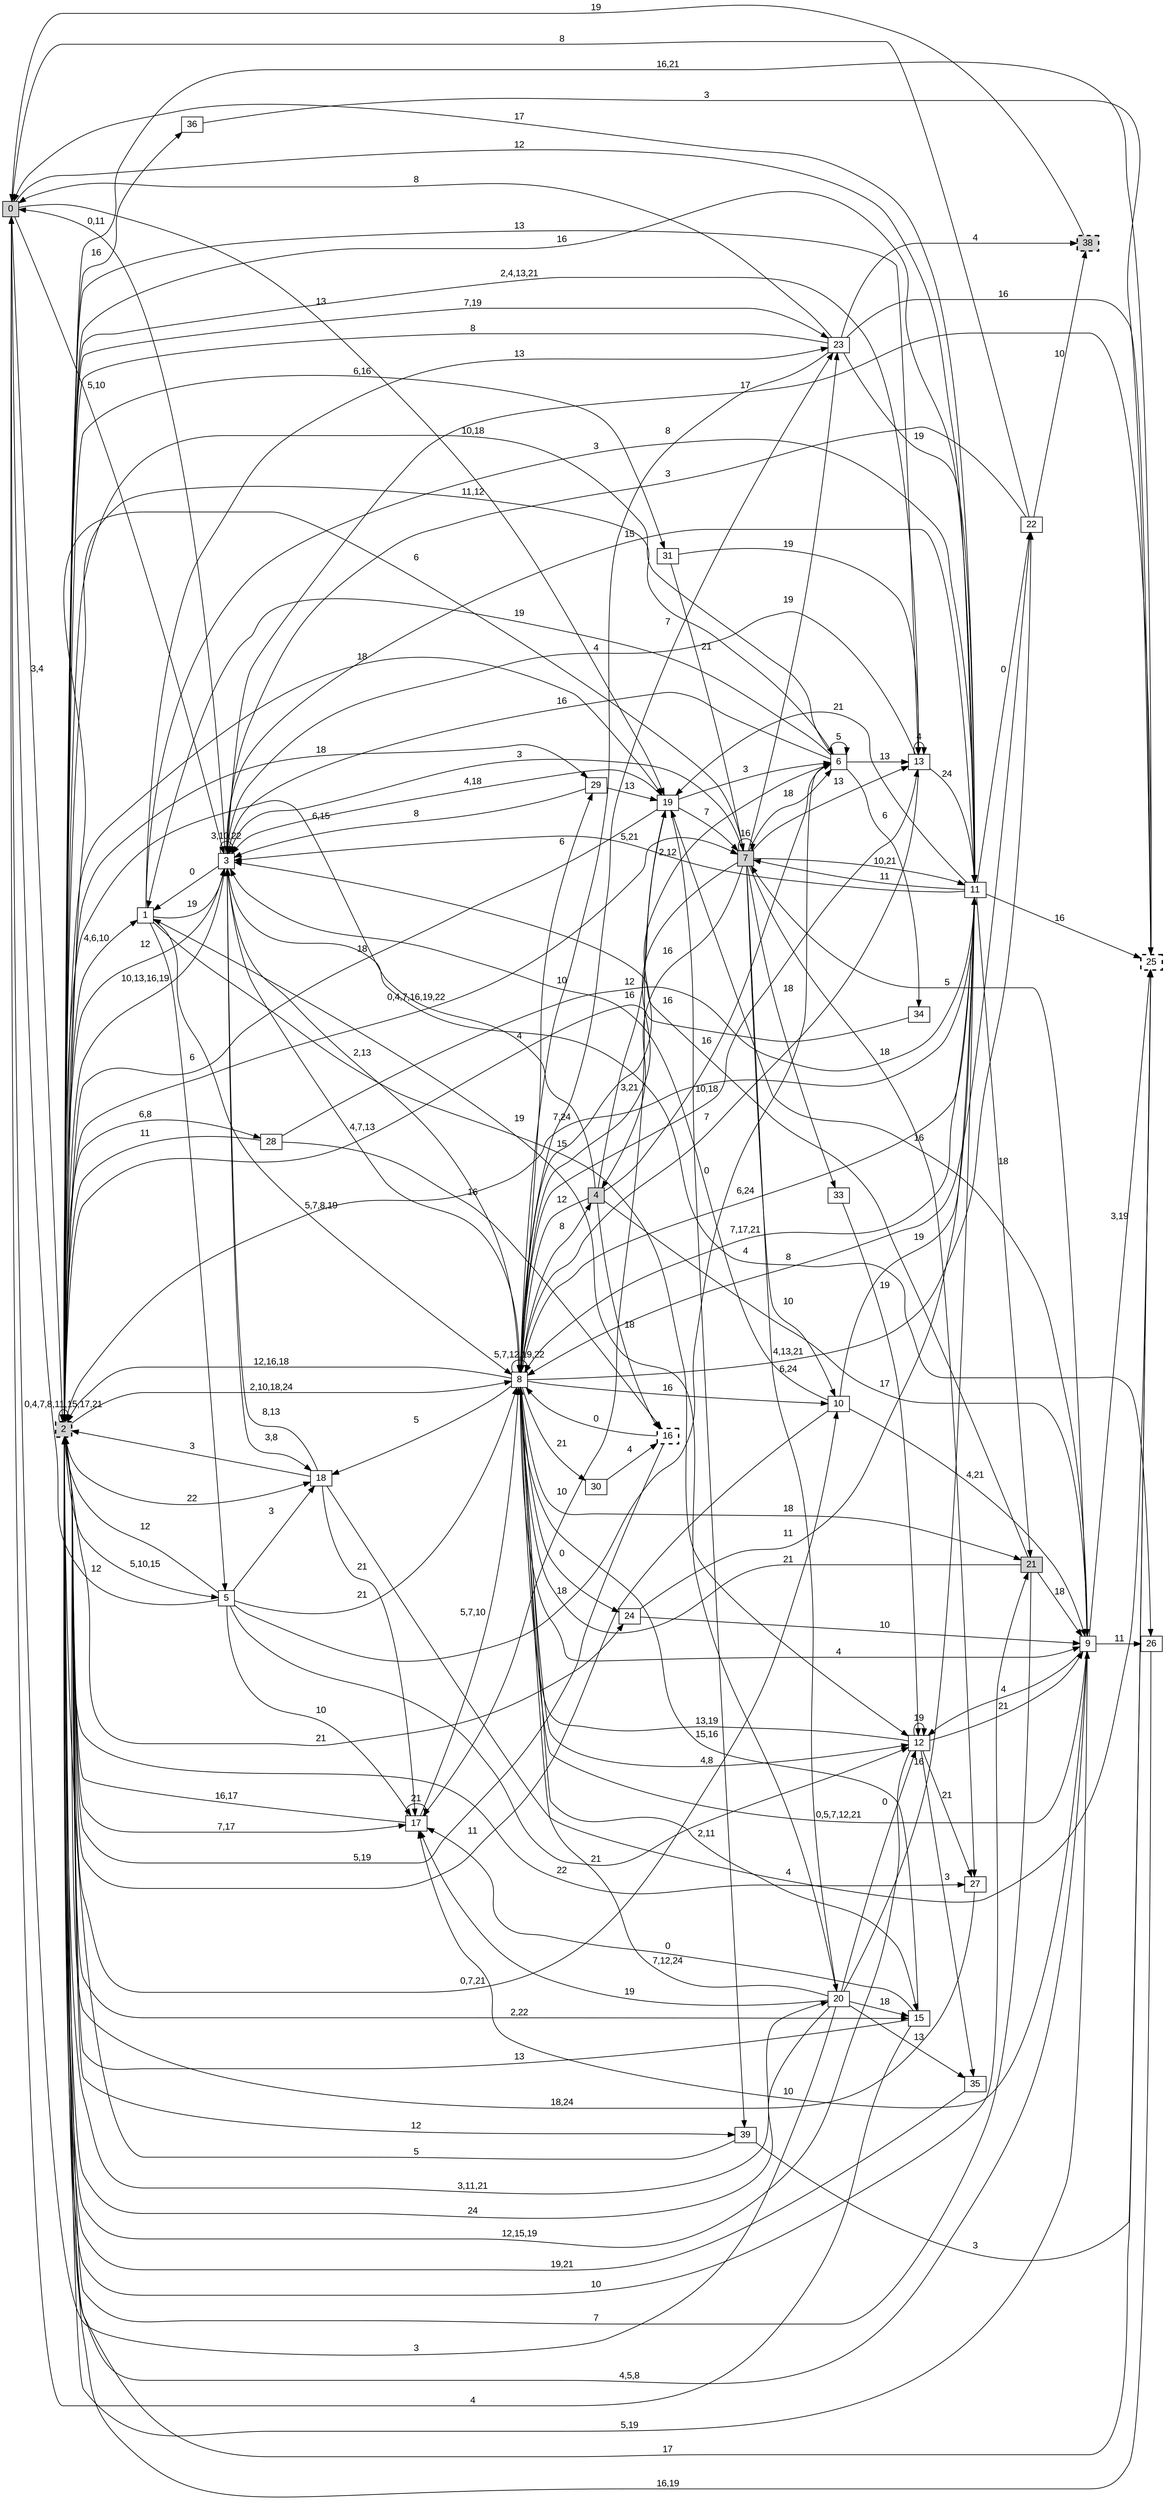 digraph "NDFA" {
  rankdir=LR
  node [shape=box width=0.1 height=0.1 fontname=Arial]
  edge [fontname=Arial]
/* Estados */
 s0 [label="0" style="filled"] /* I:1 F:0 D:0 */
 s1 [label="1" ] /* I:0 F:0 D:0 */
 s2 [label="2" style="filled,bold,dashed"] /* I:1 F:1 D:0 */
 s3 [label="3" ] /* I:0 F:0 D:0 */
 s4 [label="4" style="filled"] /* I:1 F:0 D:0 */
 s5 [label="5" ] /* I:0 F:0 D:0 */
 s6 [label="6" ] /* I:0 F:0 D:0 */
 s7 [label="7" style="filled"] /* I:1 F:0 D:0 */
 s8 [label="8" ] /* I:0 F:0 D:0 */
 s9 [label="9" ] /* I:0 F:0 D:0 */
 s10 [label="10" ] /* I:0 F:0 D:0 */
 s11 [label="11" ] /* I:0 F:0 D:0 */
 s12 [label="12" ] /* I:0 F:0 D:0 */
 s13 [label="13" ] /* I:0 F:0 D:0 */
 s15 [label="15" ] /* I:0 F:0 D:0 */
 s16 [label="16" style="bold,dashed"] /* I:0 F:1 D:0 */
 s17 [label="17" ] /* I:0 F:0 D:0 */
 s18 [label="18" ] /* I:0 F:0 D:0 */
 s19 [label="19" ] /* I:0 F:0 D:0 */
 s20 [label="20" ] /* I:0 F:0 D:0 */
 s21 [label="21" style="filled"] /* I:1 F:0 D:0 */
 s22 [label="22" ] /* I:0 F:0 D:0 */
 s23 [label="23" ] /* I:0 F:0 D:0 */
 s24 [label="24" ] /* I:0 F:0 D:0 */
 s25 [label="25" style="bold,dashed"] /* I:0 F:1 D:0 */
 s26 [label="26" ] /* I:0 F:0 D:0 */
 s27 [label="27" ] /* I:0 F:0 D:0 */
 s28 [label="28" ] /* I:0 F:0 D:0 */
 s29 [label="29" ] /* I:0 F:0 D:0 */
 s30 [label="30" ] /* I:0 F:0 D:0 */
 s31 [label="31" ] /* I:0 F:0 D:0 */
 s33 [label="33" ] /* I:0 F:0 D:0 */
 s34 [label="34" ] /* I:0 F:0 D:0 */
 s35 [label="35" ] /* I:0 F:0 D:0 */
 s36 [label="36" ] /* I:0 F:0 D:0 */
 s38 [label="38" style="filled,bold,dashed"] /* I:1 F:1 D:0 */
 s39 [label="39" ] /* I:0 F:0 D:0 */
/* Transiciones */
  s0 -> s2 [label="3,4"]
  s0 -> s3 [label="5,10"]
  s0 -> s11 [label="12"]
  s0 -> s19 [label="13"]
  s1 -> s3 [label="19"]
  s1 -> s5 [label="6"]
  s1 -> s8 [label="5,7,8,19"]
  s1 -> s11 [label="3"]
  s1 -> s12 [label="15"]
  s1 -> s23 [label="13"]
  s2 -> s1 [label="4,6,10"]
  s2 -> s2 [label="0,4,7,8,11,15,17,21"]
  s2 -> s3 [label="12"]
  s2 -> s5 [label="5,10,15"]
  s2 -> s6 [label="11,12"]
  s2 -> s7 [label="0,4,7,16,19,22"]
  s2 -> s8 [label="2,10,18,24"]
  s2 -> s9 [label="5,19"]
  s2 -> s10 [label="0,7,21"]
  s2 -> s11 [label="16"]
  s2 -> s13 [label="13"]
  s2 -> s15 [label="2,22"]
  s2 -> s17 [label="7,17"]
  s2 -> s18 [label="22"]
  s2 -> s19 [label="18"]
  s2 -> s20 [label="3,11,21"]
  s2 -> s21 [label="10"]
  s2 -> s23 [label="7,19"]
  s2 -> s24 [label="21"]
  s2 -> s25 [label="17"]
  s2 -> s27 [label="22"]
  s2 -> s28 [label="6,8"]
  s2 -> s29 [label="18"]
  s2 -> s31 [label="6,16"]
  s2 -> s36 [label="16"]
  s2 -> s39 [label="12"]
  s3 -> s0 [label="0,11"]
  s3 -> s1 [label="0"]
  s3 -> s2 [label="10,13,16,19"]
  s3 -> s3 [label="3,10,22"]
  s3 -> s8 [label="4,7,13"]
  s3 -> s11 [label="15"]
  s3 -> s18 [label="3,8"]
  s3 -> s26 [label="4"]
  s4 -> s2 [label="6,15"]
  s4 -> s6 [label="16"]
  s4 -> s8 [label="12"]
  s4 -> s9 [label="17"]
  s4 -> s16 [label="18"]
  s4 -> s19 [label="16"]
  s5 -> s0 [label="12"]
  s5 -> s2 [label="12"]
  s5 -> s6 [label="18"]
  s5 -> s8 [label="21"]
  s5 -> s12 [label="21"]
  s5 -> s17 [label="10"]
  s5 -> s18 [label="3"]
  s6 -> s1 [label="19"]
  s6 -> s2 [label="10,18"]
  s6 -> s3 [label="16"]
  s6 -> s6 [label="5"]
  s6 -> s13 [label="13"]
  s6 -> s34 [label="6"]
  s7 -> s2 [label="6"]
  s7 -> s3 [label="3"]
  s7 -> s4 [label="16"]
  s7 -> s6 [label="18"]
  s7 -> s7 [label="16"]
  s7 -> s8 [label="3,21"]
  s7 -> s10 [label="10"]
  s7 -> s11 [label="10,21"]
  s7 -> s13 [label="13"]
  s7 -> s20 [label="6,24"]
  s7 -> s23 [label="19"]
  s7 -> s27 [label="18"]
  s7 -> s33 [label="18"]
  s8 -> s2 [label="12,16,18"]
  s8 -> s3 [label="2,13"]
  s8 -> s4 [label="8"]
  s8 -> s6 [label="2,12"]
  s8 -> s8 [label="5,7,12,19,22"]
  s8 -> s9 [label="4"]
  s8 -> s10 [label="16"]
  s8 -> s11 [label="6,24"]
  s8 -> s12 [label="4,8"]
  s8 -> s13 [label="10,18"]
  s8 -> s15 [label="2,11"]
  s8 -> s18 [label="5"]
  s8 -> s21 [label="18"]
  s8 -> s22 [label="4,13,21"]
  s8 -> s23 [label="7"]
  s8 -> s24 [label="0"]
  s8 -> s29 [label="6"]
  s8 -> s30 [label="21"]
  s9 -> s2 [label="4,5,8"]
  s9 -> s7 [label="5"]
  s9 -> s8 [label="0,5,7,12,21"]
  s9 -> s12 [label="4"]
  s9 -> s17 [label="10"]
  s9 -> s19 [label="16"]
  s9 -> s25 [label="3,19"]
  s9 -> s26 [label="11"]
  s10 -> s2 [label="11"]
  s10 -> s3 [label="10"]
  s10 -> s9 [label="4,21"]
  s10 -> s11 [label="19"]
  s11 -> s0 [label="17"]
  s11 -> s2 [label="7,24"]
  s11 -> s3 [label="5,21"]
  s11 -> s7 [label="11"]
  s11 -> s8 [label="7,17,21"]
  s11 -> s19 [label="21"]
  s11 -> s21 [label="18"]
  s11 -> s22 [label="0"]
  s11 -> s25 [label="16"]
  s12 -> s2 [label="12,15,19"]
  s12 -> s8 [label="13,19"]
  s12 -> s9 [label="21"]
  s12 -> s12 [label="19"]
  s12 -> s27 [label="21"]
  s12 -> s35 [label="3"]
  s13 -> s2 [label="2,4,13,21"]
  s13 -> s3 [label="4"]
  s13 -> s8 [label="7"]
  s13 -> s11 [label="24"]
  s13 -> s13 [label="4"]
  s15 -> s0 [label="4"]
  s15 -> s2 [label="13"]
  s15 -> s8 [label="15,16"]
  s15 -> s17 [label="0"]
  s16 -> s2 [label="5,19"]
  s16 -> s8 [label="0"]
  s17 -> s2 [label="16,17"]
  s17 -> s8 [label="5,7,10"]
  s17 -> s17 [label="21"]
  s18 -> s2 [label="3"]
  s18 -> s3 [label="8,13"]
  s18 -> s17 [label="21"]
  s18 -> s25 [label="4"]
  s19 -> s2 [label="18"]
  s19 -> s3 [label="4,18"]
  s19 -> s6 [label="3"]
  s19 -> s7 [label="7"]
  s19 -> s17 [label="10"]
  s19 -> s39 [label="0"]
  s20 -> s0 [label="3"]
  s20 -> s1 [label="19"]
  s20 -> s2 [label="24"]
  s20 -> s8 [label="7,12,24"]
  s20 -> s11 [label="16"]
  s20 -> s12 [label="0"]
  s20 -> s15 [label="18"]
  s20 -> s17 [label="19"]
  s20 -> s35 [label="13"]
  s21 -> s2 [label="7"]
  s21 -> s3 [label="16"]
  s21 -> s8 [label="21"]
  s21 -> s9 [label="18"]
  s22 -> s0 [label="8"]
  s22 -> s3 [label="3"]
  s22 -> s8 [label="8"]
  s22 -> s38 [label="10"]
  s23 -> s0 [label="8"]
  s23 -> s2 [label="8"]
  s23 -> s8 [label="8"]
  s23 -> s11 [label="19"]
  s23 -> s25 [label="16"]
  s23 -> s38 [label="4"]
  s24 -> s9 [label="10"]
  s24 -> s11 [label="11"]
  s25 -> s2 [label="16,21"]
  s25 -> s3 [label="17"]
  s26 -> s2 [label="16,19"]
  s27 -> s2 [label="18,24"]
  s28 -> s2 [label="11"]
  s28 -> s11 [label="12"]
  s28 -> s16 [label="16"]
  s29 -> s3 [label="8"]
  s29 -> s19 [label="13"]
  s30 -> s16 [label="4"]
  s31 -> s7 [label="21"]
  s31 -> s13 [label="19"]
  s33 -> s12 [label="19"]
  s34 -> s2 [label="4"]
  s35 -> s2 [label="19,21"]
  s36 -> s25 [label="3"]
  s38 -> s0 [label="19"]
  s39 -> s2 [label="5"]
  s39 -> s25 [label="3"]
}
